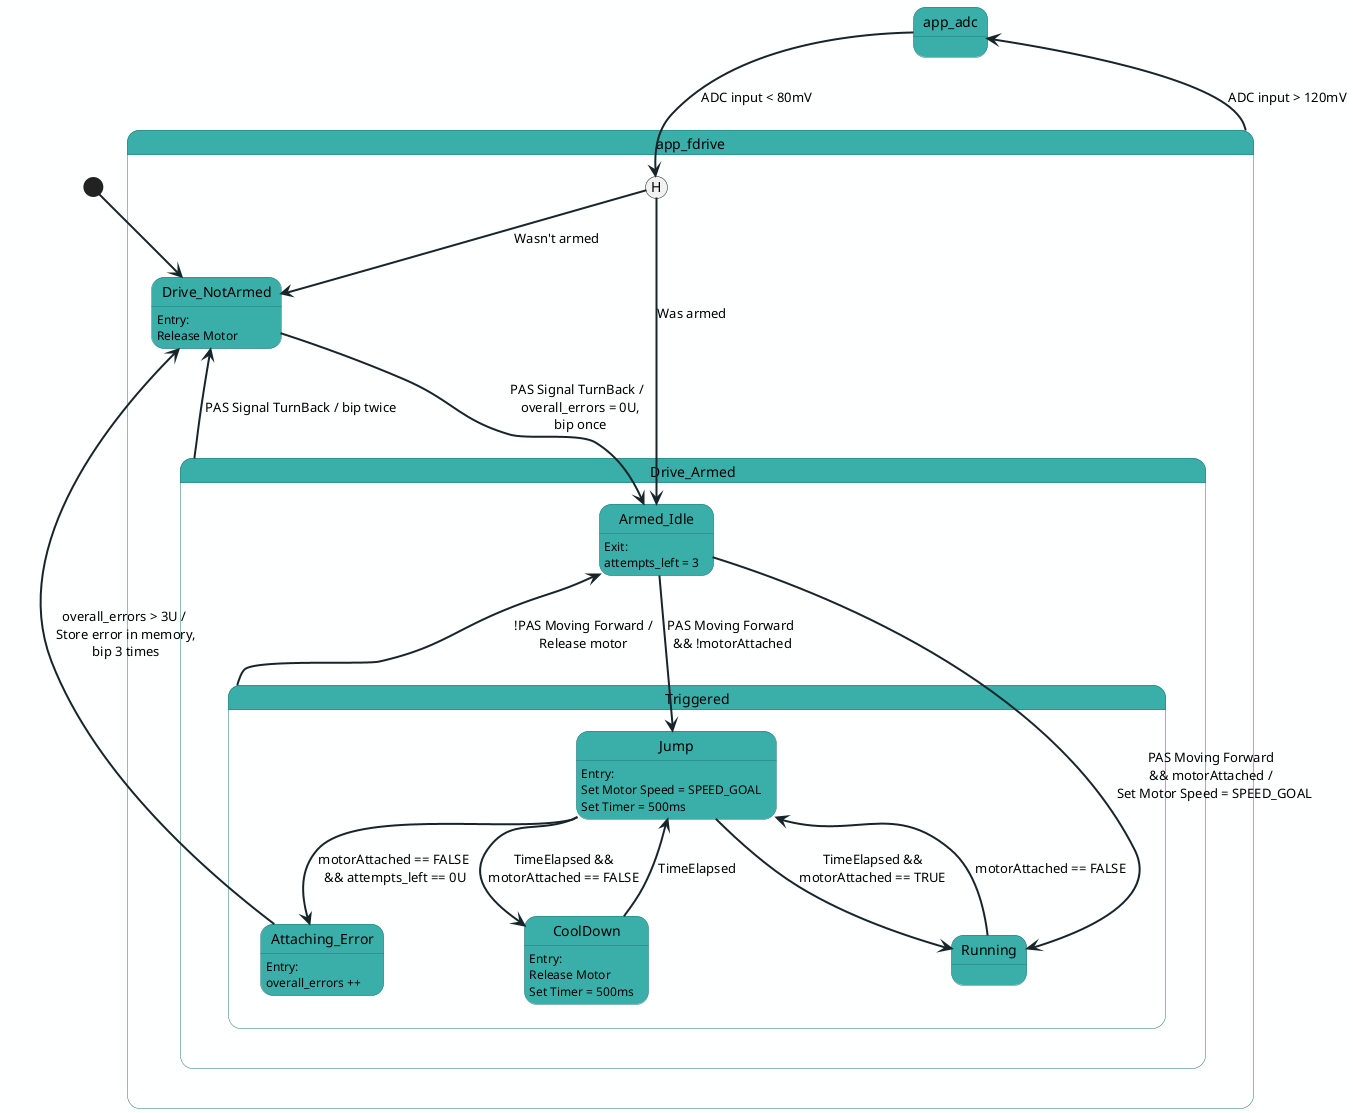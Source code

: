 @startuml

skinparam backgroundColor #FEFFFF
skinparam state {
  StartColor Black
  EndColor Black
  BackgroundColor #3AAFA9
  BorderColor #2B7278
  FontName Yu Gothic UI Semibold
  StateBackgroundColor #DEF2F1
  ArrowColor #17252A
  ArrowThickness 2
  ArrowFontName Yu Gothic UI Semibold
}


state app_fdrive {
    
    Drive_NotArmed: Entry:
    Drive_NotArmed: Release Motor
    
    
    state Drive_Armed {
        state Triggered {
            Jump --> CoolDown : TimeElapsed &&\nmotorAttached == FALSE
            CoolDown --> Jump : TimeElapsed
            Jump --> Running : TimeElapsed &&\nmotorAttached == TRUE
            Running --> Jump : motorAttached == FALSE

            Jump --> Attaching_Error : motorAttached == FALSE \n&& attempts_left == 0U

            Attaching_Error : Entry:
            Attaching_Error : overall_errors ++
            Jump : Entry:
            Jump : Set Motor Speed = SPEED_GOAL
            Jump:        Set Timer = 500ms
            CoolDown :  Entry:
            CoolDown :  Release Motor
            CoolDown :  Set Timer = 500ms

        }
        Armed_Idle : Exit:
        Armed_Idle : attempts_left = 3
        Armed_Idle --> Jump : PAS Moving Forward\n && !motorAttached

        Armed_Idle --> Running : PAS Moving Forward \n&& motorAttached / \n Set Motor Speed = SPEED_GOAL
        Triggered -up-> Armed_Idle: !PAS Moving Forward /\nRelease motor
    }

    Drive_NotArmed --> Armed_Idle : PAS Signal TurnBack / \n overall_errors = 0U,\n bip once
    Drive_Armed -up-> Drive_NotArmed : PAS Signal TurnBack / bip twice
    Attaching_Error -up-> Drive_NotArmed : overall_errors > 3U /\n Store error in memory,\n bip 3 times
}

[*] -down-> Drive_NotArmed
app_adc --> app_fdrive[H]: ADC input < 80mV
app_fdrive --> app_adc: ADC input > 120mV

app_fdrive[H] --> Drive_NotArmed : Wasn't armed
app_fdrive[H] -down-> Armed_Idle : Was armed


@enduml